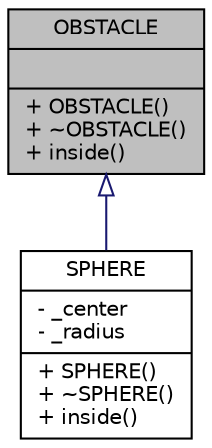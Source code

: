 digraph G
{
  edge [fontname="Helvetica",fontsize="10",labelfontname="Helvetica",labelfontsize="10"];
  node [fontname="Helvetica",fontsize="10",shape=record];
  Node1 [label="{OBSTACLE\n||+ OBSTACLE()\l+ ~OBSTACLE()\l+ inside()\l}",height=0.2,width=0.4,color="black", fillcolor="grey75", style="filled" fontcolor="black"];
  Node1 -> Node2 [dir=back,color="midnightblue",fontsize="10",style="solid",arrowtail="empty",fontname="Helvetica"];
  Node2 [label="{SPHERE\n|- _center\l- _radius\l|+ SPHERE()\l+ ~SPHERE()\l+ inside()\l}",height=0.2,width=0.4,color="black", fillcolor="white", style="filled",URL="$df/d72/classSPHERE.html"];
}
